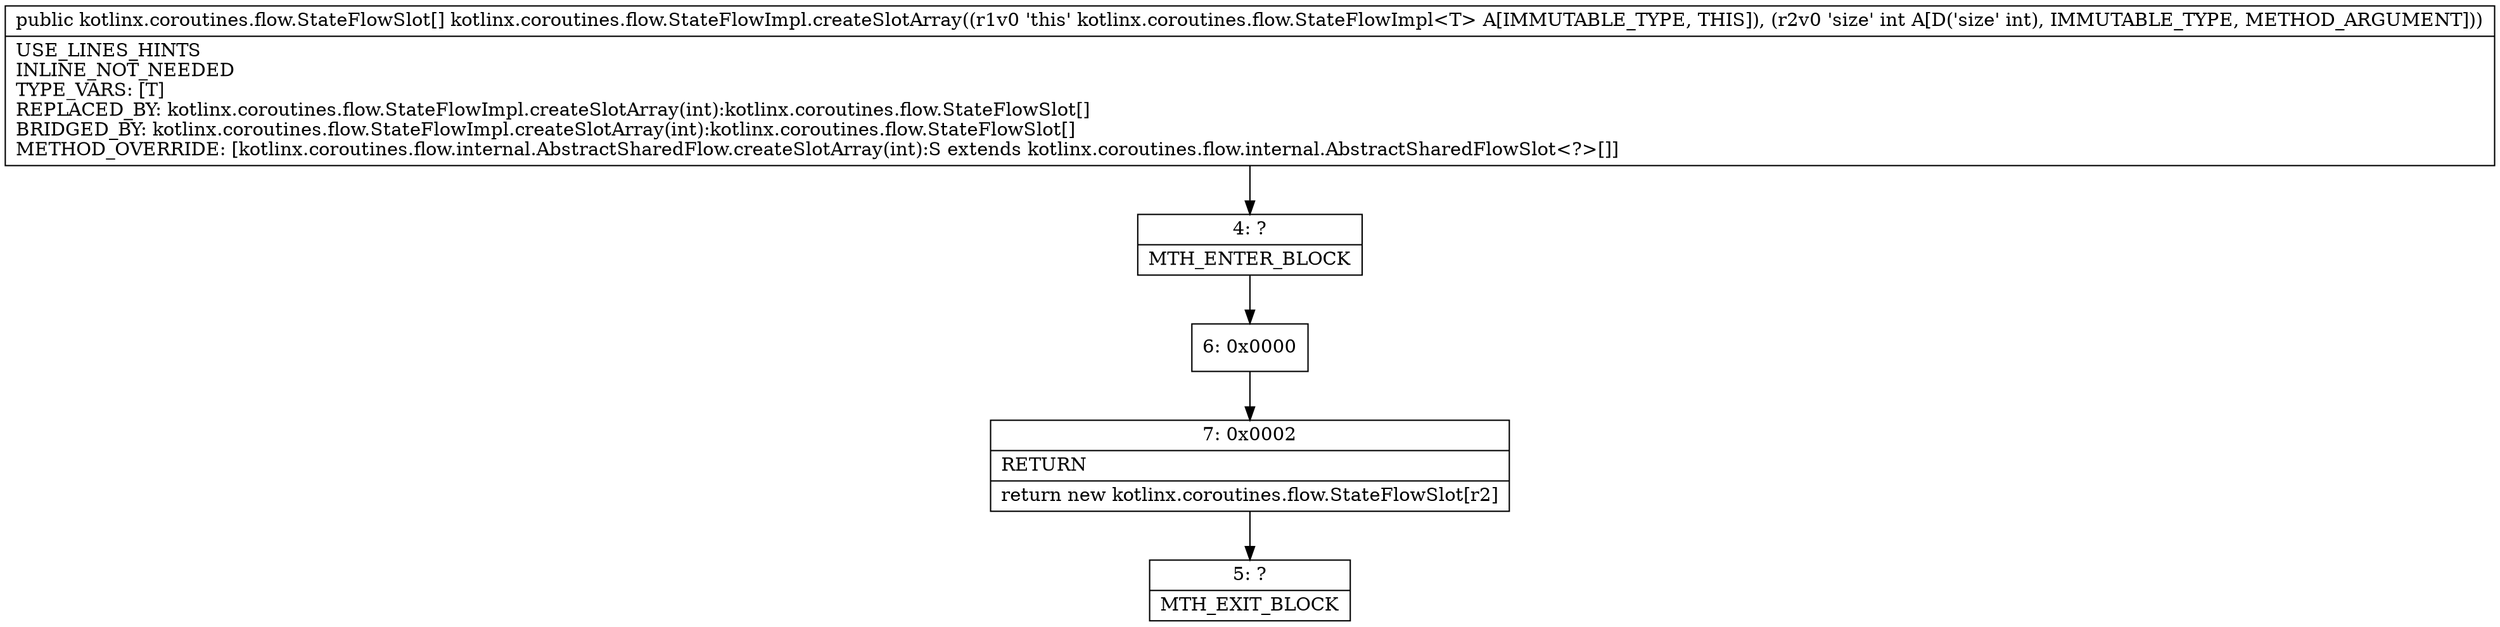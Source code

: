 digraph "CFG forkotlinx.coroutines.flow.StateFlowImpl.createSlotArray(I)[Lkotlinx\/coroutines\/flow\/StateFlowSlot;" {
Node_4 [shape=record,label="{4\:\ ?|MTH_ENTER_BLOCK\l}"];
Node_6 [shape=record,label="{6\:\ 0x0000}"];
Node_7 [shape=record,label="{7\:\ 0x0002|RETURN\l|return new kotlinx.coroutines.flow.StateFlowSlot[r2]\l}"];
Node_5 [shape=record,label="{5\:\ ?|MTH_EXIT_BLOCK\l}"];
MethodNode[shape=record,label="{public kotlinx.coroutines.flow.StateFlowSlot[] kotlinx.coroutines.flow.StateFlowImpl.createSlotArray((r1v0 'this' kotlinx.coroutines.flow.StateFlowImpl\<T\> A[IMMUTABLE_TYPE, THIS]), (r2v0 'size' int A[D('size' int), IMMUTABLE_TYPE, METHOD_ARGUMENT]))  | USE_LINES_HINTS\lINLINE_NOT_NEEDED\lTYPE_VARS: [T]\lREPLACED_BY: kotlinx.coroutines.flow.StateFlowImpl.createSlotArray(int):kotlinx.coroutines.flow.StateFlowSlot[]\lBRIDGED_BY: kotlinx.coroutines.flow.StateFlowImpl.createSlotArray(int):kotlinx.coroutines.flow.StateFlowSlot[]\lMETHOD_OVERRIDE: [kotlinx.coroutines.flow.internal.AbstractSharedFlow.createSlotArray(int):S extends kotlinx.coroutines.flow.internal.AbstractSharedFlowSlot\<?\>[]]\l}"];
MethodNode -> Node_4;Node_4 -> Node_6;
Node_6 -> Node_7;
Node_7 -> Node_5;
}

